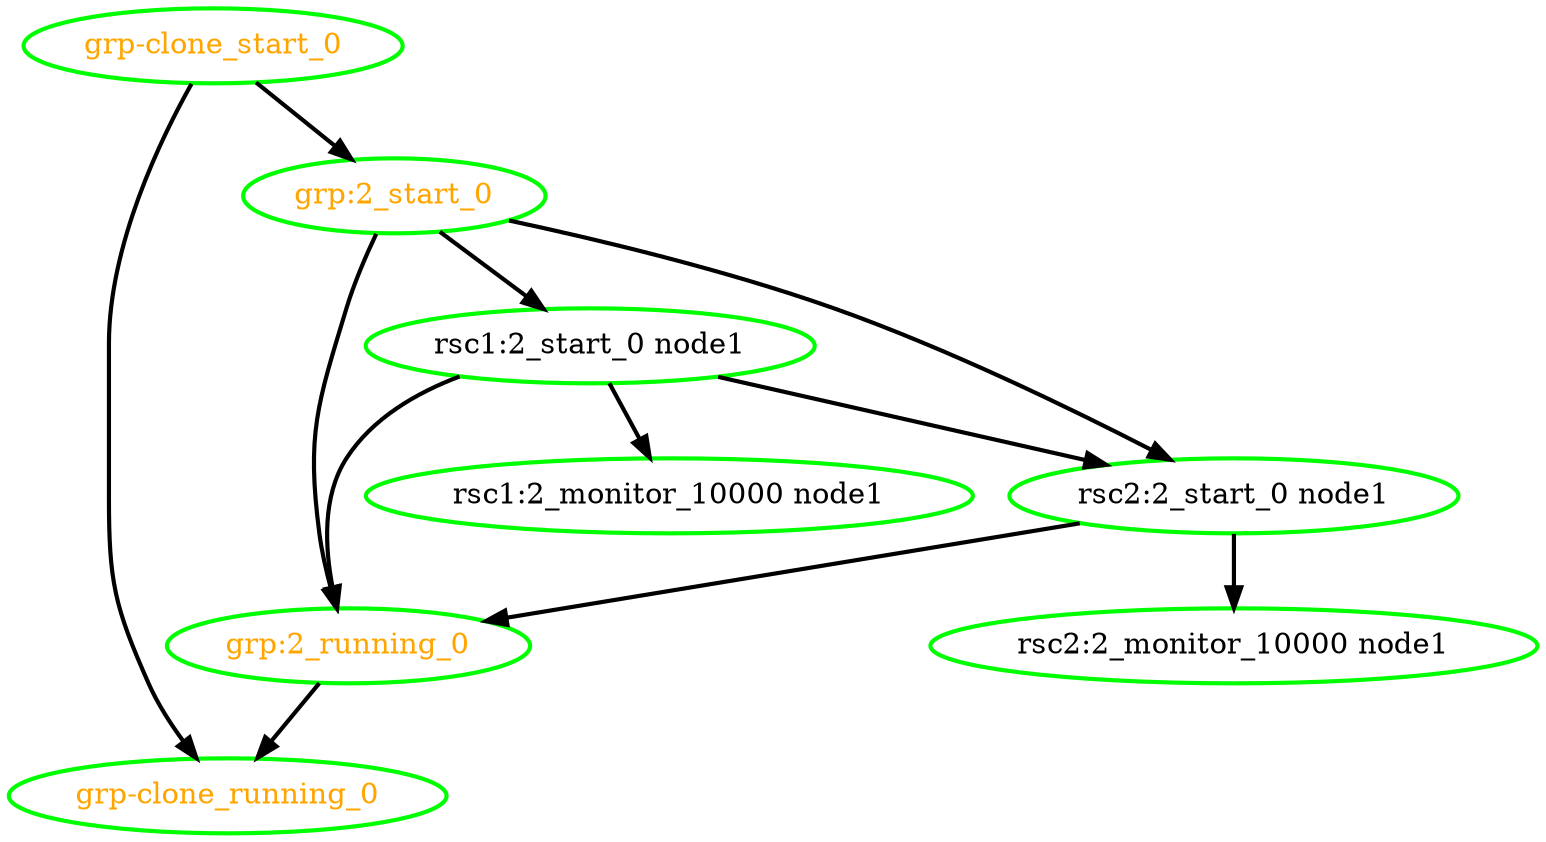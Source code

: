  digraph "g" {
"grp-clone_running_0" [ style=bold color="green" fontcolor="orange"]
"grp-clone_start_0" -> "grp-clone_running_0" [ style = bold]
"grp-clone_start_0" -> "grp:2_start_0" [ style = bold]
"grp-clone_start_0" [ style=bold color="green" fontcolor="orange"]
"grp:2_running_0" -> "grp-clone_running_0" [ style = bold]
"grp:2_running_0" [ style=bold color="green" fontcolor="orange"]
"grp:2_start_0" -> "grp:2_running_0" [ style = bold]
"grp:2_start_0" -> "rsc1:2_start_0 node1" [ style = bold]
"grp:2_start_0" -> "rsc2:2_start_0 node1" [ style = bold]
"grp:2_start_0" [ style=bold color="green" fontcolor="orange"]
"rsc1:2_monitor_10000 node1" [ style=bold color="green" fontcolor="black"]
"rsc1:2_start_0 node1" -> "grp:2_running_0" [ style = bold]
"rsc1:2_start_0 node1" -> "rsc1:2_monitor_10000 node1" [ style = bold]
"rsc1:2_start_0 node1" -> "rsc2:2_start_0 node1" [ style = bold]
"rsc1:2_start_0 node1" [ style=bold color="green" fontcolor="black"]
"rsc2:2_monitor_10000 node1" [ style=bold color="green" fontcolor="black"]
"rsc2:2_start_0 node1" -> "grp:2_running_0" [ style = bold]
"rsc2:2_start_0 node1" -> "rsc2:2_monitor_10000 node1" [ style = bold]
"rsc2:2_start_0 node1" [ style=bold color="green" fontcolor="black"]
}
